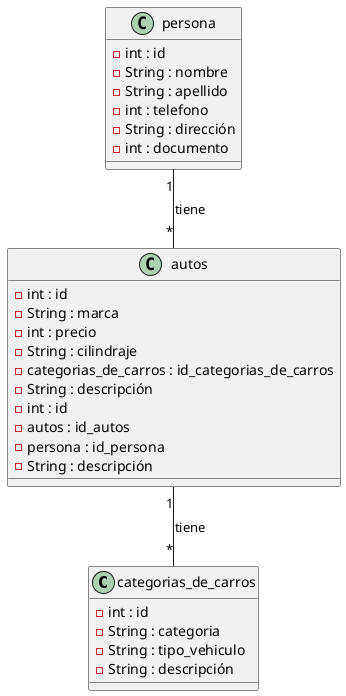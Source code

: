 @startuml

class categorias_de_carros{
    - int : id
    - String : categoria
    - String : tipo_vehiculo
    - String : descripción
}

class autos{
    - int : id
    - String : marca
    - int : precio
    - String : cilindraje
    - categorias_de_carros : id_categorias_de_carros
    - String : descripción
}

class persona{
    - int : id
    - String : nombre
    - String : apellido
    - int : telefono
    - String : dirección
    - int : documento
}

class autos{
    - int : id
    - autos : id_autos
    - persona : id_persona
    - String : descripción
}

persona "1" -- "*" autos : tiene 
autos "1" -- "*" categorias_de_carros : tiene 
@enduml
